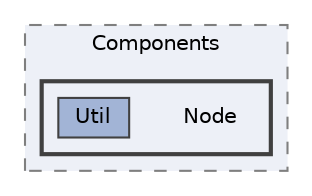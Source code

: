 digraph "/mnt/c/Users/lefte/Mujin/MastersThesis/Taz/TazGraph/TazGraphEngine/GECS/Components/Node"
{
 // LATEX_PDF_SIZE
  bgcolor="transparent";
  edge [fontname=Helvetica,fontsize=10,labelfontname=Helvetica,labelfontsize=10];
  node [fontname=Helvetica,fontsize=10,shape=box,height=0.2,width=0.4];
  compound=true
  subgraph clusterdir_7f1e0b09f605ccb315a75d27e6de488e {
    graph [ bgcolor="#edf0f7", pencolor="grey50", label="Components", fontname=Helvetica,fontsize=10 style="filled,dashed", URL="dir_7f1e0b09f605ccb315a75d27e6de488e.html",tooltip=""]
  subgraph clusterdir_447df0dcfcc70a3e9d524cb7c63e0aa4 {
    graph [ bgcolor="#edf0f7", pencolor="grey25", label="", fontname=Helvetica,fontsize=10 style="filled,bold", URL="dir_447df0dcfcc70a3e9d524cb7c63e0aa4.html",tooltip=""]
    dir_447df0dcfcc70a3e9d524cb7c63e0aa4 [shape=plaintext, label="Node"];
  dir_7365cc0be9c1a6a9621b3ea6fc55475f [label="Util", fillcolor="#a2b4d6", color="grey25", style="filled", URL="dir_7365cc0be9c1a6a9621b3ea6fc55475f.html",tooltip=""];
  }
  }
}
